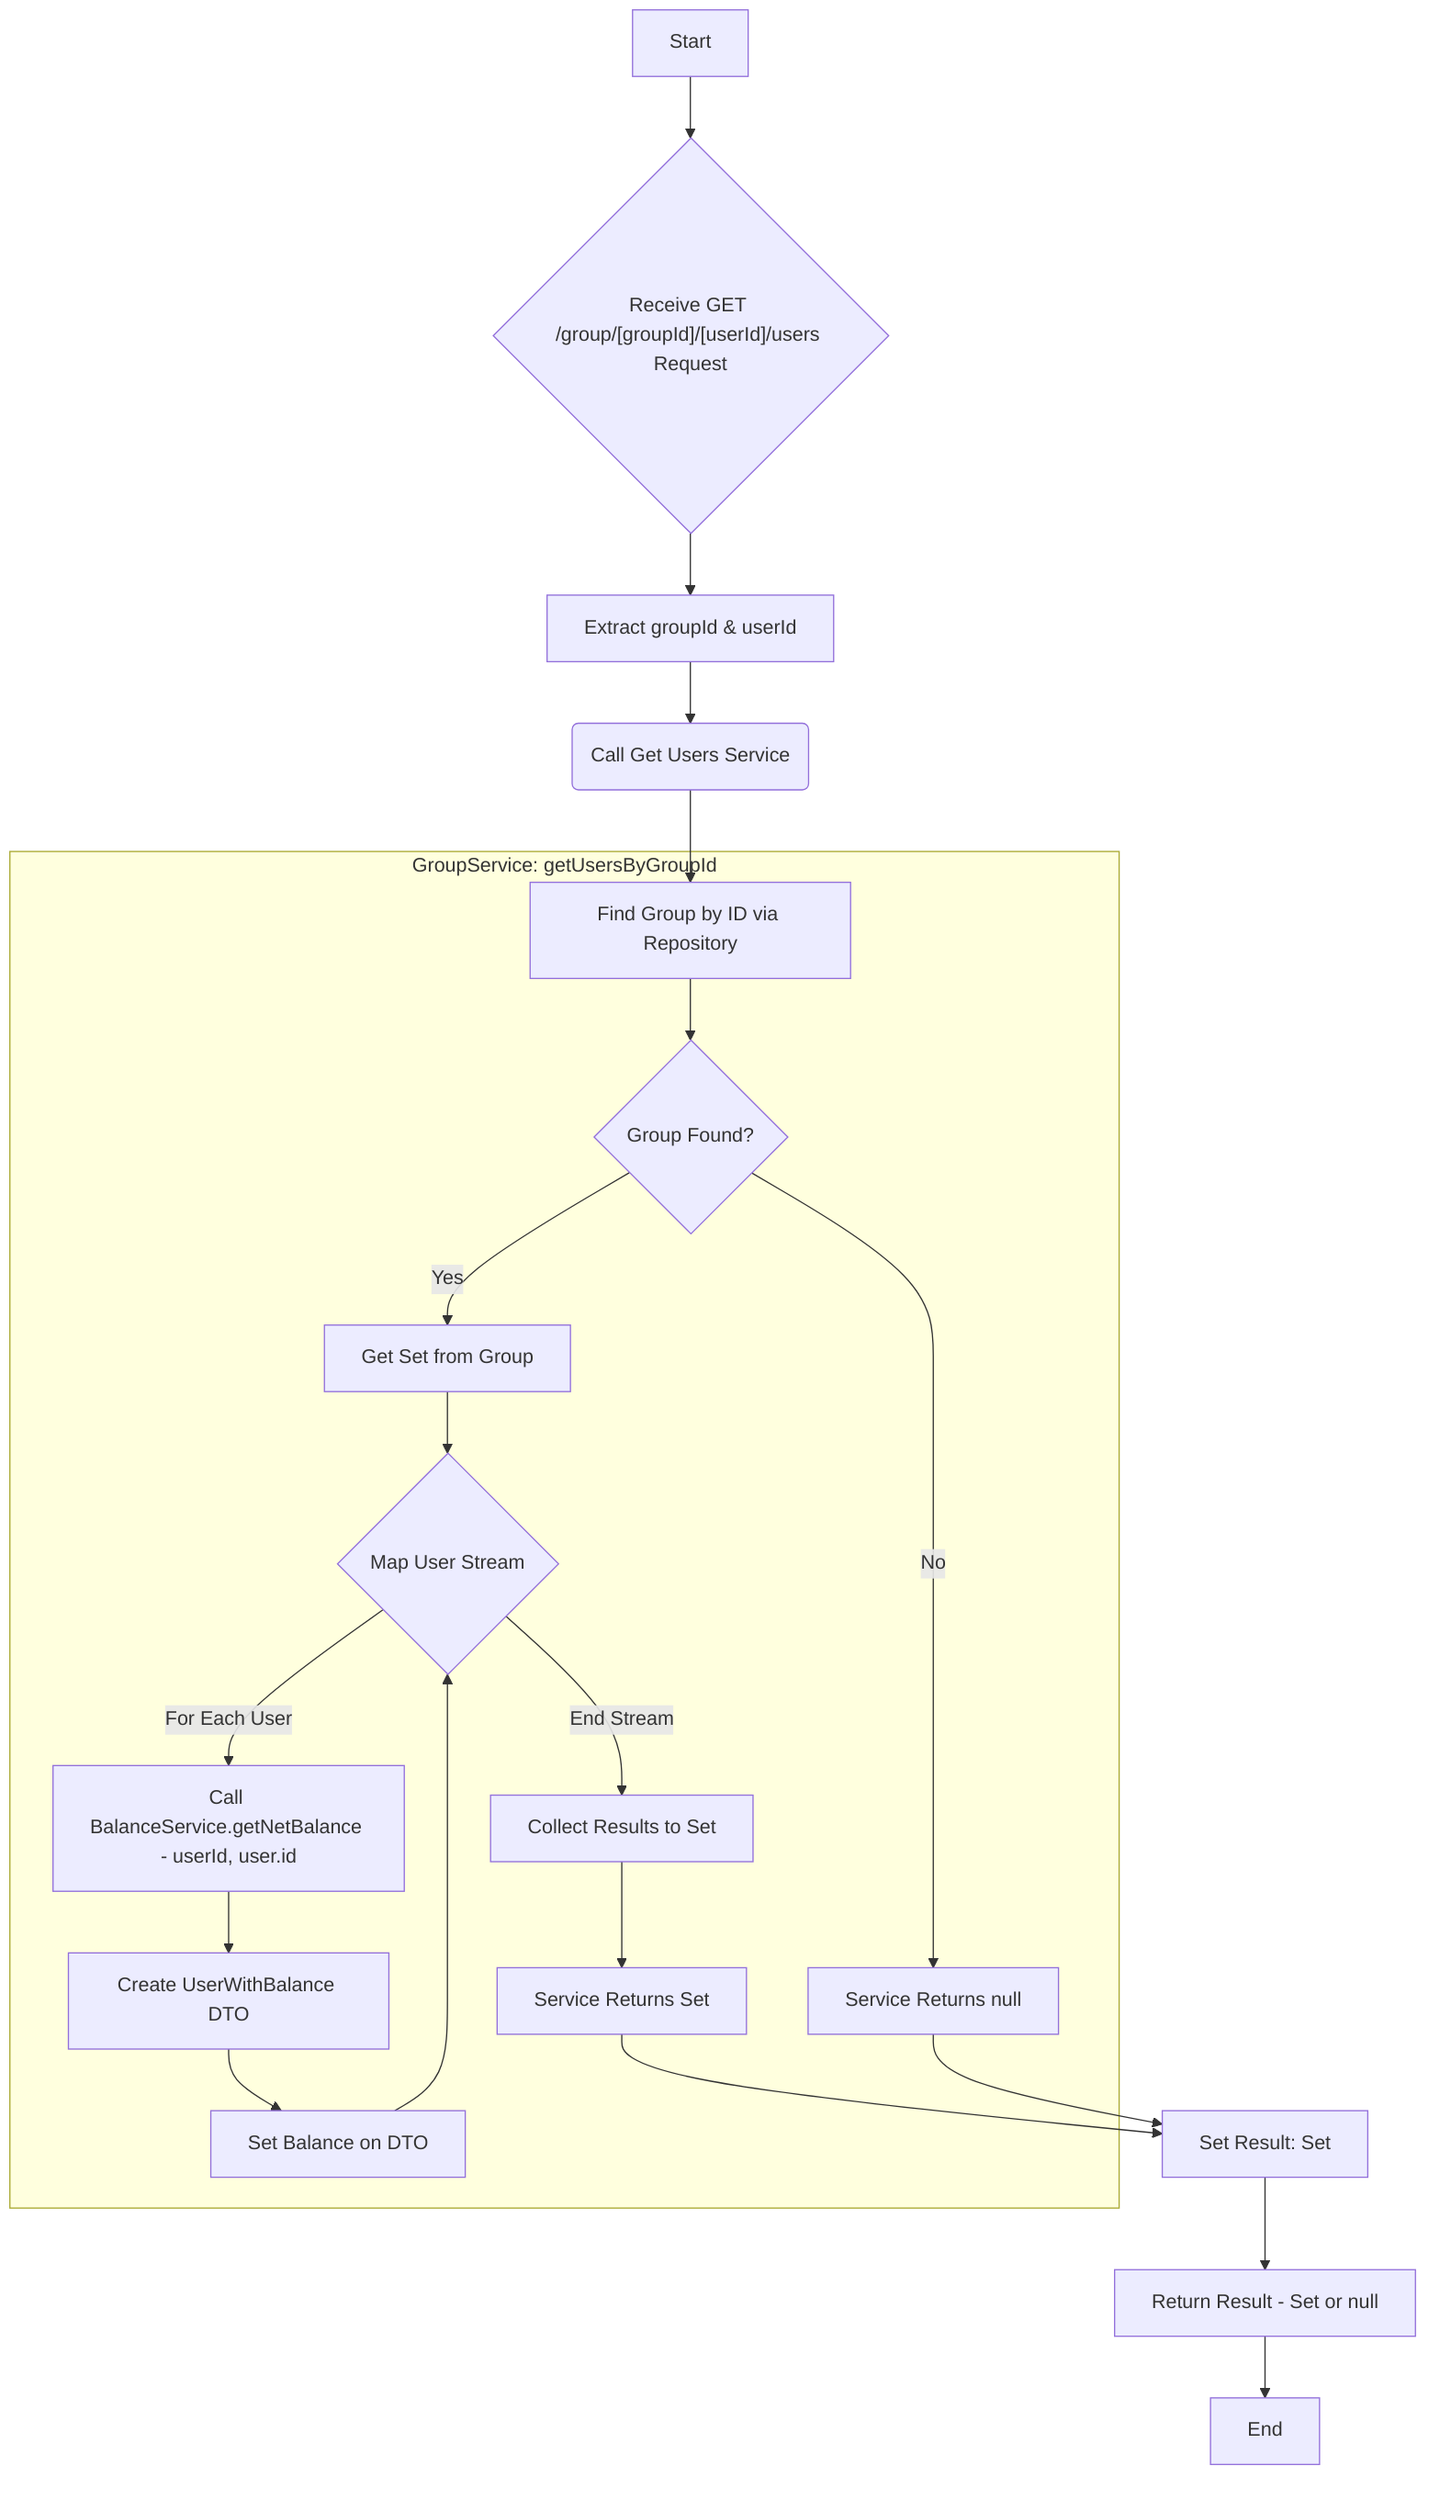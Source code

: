 graph TD
    A[Start] --> B{"Receive GET /group/[groupId]/[userId]/users Request"};
    B --> C[Extract groupId & userId];
    C --> D(Call Get Users Service);

subgraph "GroupService: getUsersByGroupId"
E[Find Group by ID via Repository] --> F{Group Found?};
F -- No --> G[Service Returns null];
F -- Yes --> H[Get Set<User> from Group];
H --> I{Map User Stream};
I -- For Each User --> J[Call BalanceService.getNetBalance - userId, user.id];
J --> K[Create UserWithBalance DTO];
K --> L[Set Balance on DTO];
L --> I;
I -- End Stream --> M[Collect Results to Set<UserWithBalance>];
M --> N[Service Returns Set];
end

D --> E;

N --> O[Set Result: Set<UserWithBalance>];
G --> O;

O --> P[Return Result - Set or null];
P --> Z[End];